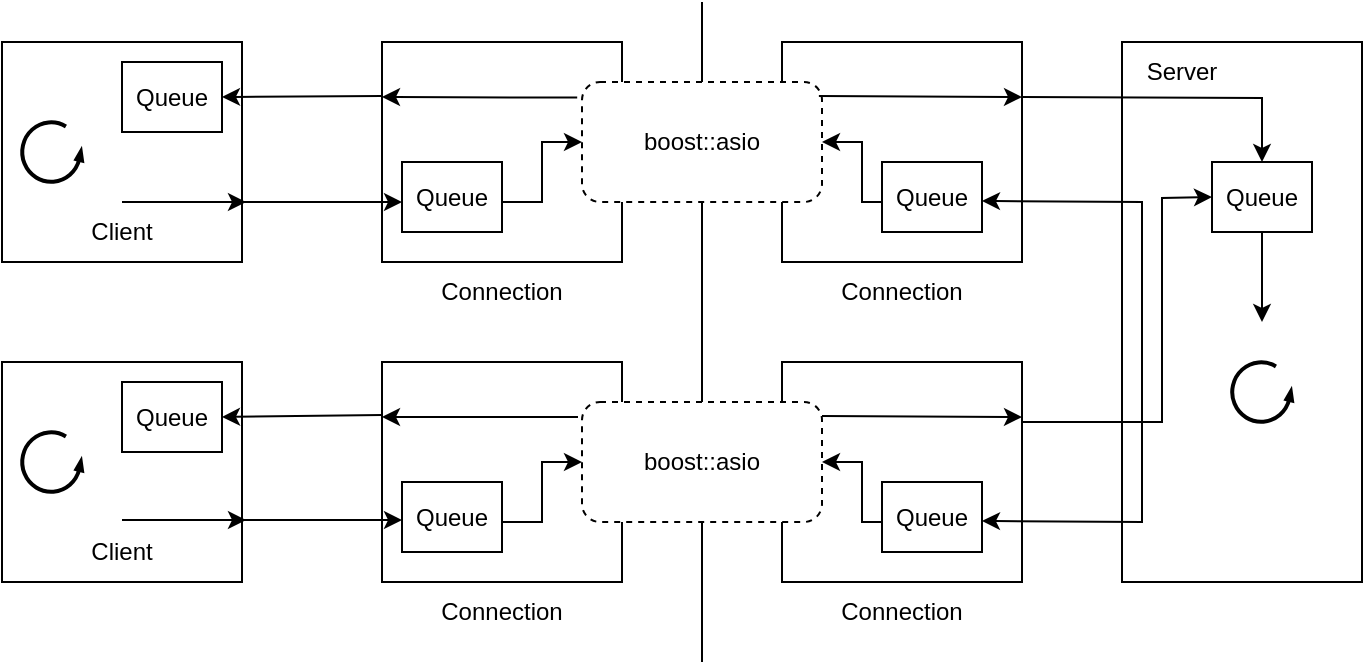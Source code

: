 <mxfile version="24.5.3" type="device">
  <diagram id="kgpKYQtTHZ0yAKxKKP6v" name="Page-1">
    <mxGraphModel dx="1272" dy="662" grid="1" gridSize="10" guides="1" tooltips="1" connect="1" arrows="1" fold="1" page="1" pageScale="1" pageWidth="850" pageHeight="1100" math="0" shadow="0">
      <root>
        <mxCell id="0" />
        <mxCell id="1" parent="0" />
        <mxCell id="JF5v78Pm8556mZWB4vfM-22" value="" style="rounded=0;whiteSpace=wrap;html=1;" vertex="1" parent="1">
          <mxGeometry x="690" y="160" width="120" height="270" as="geometry" />
        </mxCell>
        <mxCell id="JF5v78Pm8556mZWB4vfM-3" value="" style="rounded=0;whiteSpace=wrap;html=1;" vertex="1" parent="1">
          <mxGeometry x="130" y="160" width="120" height="110" as="geometry" />
        </mxCell>
        <mxCell id="JF5v78Pm8556mZWB4vfM-4" value="Queue" style="rounded=0;whiteSpace=wrap;html=1;" vertex="1" parent="1">
          <mxGeometry x="190" y="170" width="50" height="35" as="geometry" />
        </mxCell>
        <mxCell id="JF5v78Pm8556mZWB4vfM-5" value="" style="verticalLabelPosition=bottom;html=1;verticalAlign=top;strokeWidth=2;shape=mxgraph.lean_mapping.physical_pull;pointerEvents=1;" vertex="1" parent="1">
          <mxGeometry x="140" y="200" width="30" height="30" as="geometry" />
        </mxCell>
        <mxCell id="JF5v78Pm8556mZWB4vfM-6" value="" style="rounded=0;whiteSpace=wrap;html=1;" vertex="1" parent="1">
          <mxGeometry x="320" y="160" width="120" height="110" as="geometry" />
        </mxCell>
        <mxCell id="JF5v78Pm8556mZWB4vfM-7" value="Queue" style="rounded=0;whiteSpace=wrap;html=1;" vertex="1" parent="1">
          <mxGeometry x="330" y="220" width="50" height="35" as="geometry" />
        </mxCell>
        <mxCell id="JF5v78Pm8556mZWB4vfM-8" value="" style="endArrow=none;html=1;rounded=0;" edge="1" parent="1">
          <mxGeometry width="50" height="50" relative="1" as="geometry">
            <mxPoint x="480" y="470" as="sourcePoint" />
            <mxPoint x="480" y="140" as="targetPoint" />
          </mxGeometry>
        </mxCell>
        <mxCell id="JF5v78Pm8556mZWB4vfM-10" value="" style="rounded=0;whiteSpace=wrap;html=1;" vertex="1" parent="1">
          <mxGeometry x="320" y="320" width="120" height="110" as="geometry" />
        </mxCell>
        <mxCell id="JF5v78Pm8556mZWB4vfM-11" value="Queue" style="rounded=0;whiteSpace=wrap;html=1;" vertex="1" parent="1">
          <mxGeometry x="330" y="380" width="50" height="35" as="geometry" />
        </mxCell>
        <mxCell id="JF5v78Pm8556mZWB4vfM-12" value="" style="rounded=0;whiteSpace=wrap;html=1;" vertex="1" parent="1">
          <mxGeometry x="130" y="320" width="120" height="110" as="geometry" />
        </mxCell>
        <mxCell id="JF5v78Pm8556mZWB4vfM-13" value="Queue" style="rounded=0;whiteSpace=wrap;html=1;" vertex="1" parent="1">
          <mxGeometry x="190" y="330" width="50" height="35" as="geometry" />
        </mxCell>
        <mxCell id="JF5v78Pm8556mZWB4vfM-14" value="" style="verticalLabelPosition=bottom;html=1;verticalAlign=top;strokeWidth=2;shape=mxgraph.lean_mapping.physical_pull;pointerEvents=1;" vertex="1" parent="1">
          <mxGeometry x="140" y="355" width="30" height="30" as="geometry" />
        </mxCell>
        <mxCell id="JF5v78Pm8556mZWB4vfM-17" value="" style="rounded=0;whiteSpace=wrap;html=1;" vertex="1" parent="1">
          <mxGeometry x="520" y="160" width="120" height="110" as="geometry" />
        </mxCell>
        <mxCell id="JF5v78Pm8556mZWB4vfM-18" value="Queue" style="rounded=0;whiteSpace=wrap;html=1;" vertex="1" parent="1">
          <mxGeometry x="570" y="220" width="50" height="35" as="geometry" />
        </mxCell>
        <mxCell id="JF5v78Pm8556mZWB4vfM-19" value="" style="rounded=0;whiteSpace=wrap;html=1;" vertex="1" parent="1">
          <mxGeometry x="520" y="320" width="120" height="110" as="geometry" />
        </mxCell>
        <mxCell id="JF5v78Pm8556mZWB4vfM-20" value="Queue" style="rounded=0;whiteSpace=wrap;html=1;" vertex="1" parent="1">
          <mxGeometry x="570" y="380" width="50" height="35" as="geometry" />
        </mxCell>
        <mxCell id="JF5v78Pm8556mZWB4vfM-15" value="boost::asio" style="rounded=1;whiteSpace=wrap;html=1;glass=0;dashed=1;" vertex="1" parent="1">
          <mxGeometry x="420" y="180" width="120" height="60" as="geometry" />
        </mxCell>
        <mxCell id="JF5v78Pm8556mZWB4vfM-21" value="boost::asio" style="rounded=1;whiteSpace=wrap;html=1;glass=0;dashed=1;" vertex="1" parent="1">
          <mxGeometry x="420" y="340" width="120" height="60" as="geometry" />
        </mxCell>
        <mxCell id="JF5v78Pm8556mZWB4vfM-24" value="Client" style="text;html=1;align=center;verticalAlign=middle;whiteSpace=wrap;rounded=0;" vertex="1" parent="1">
          <mxGeometry x="160" y="400" width="60" height="30" as="geometry" />
        </mxCell>
        <mxCell id="JF5v78Pm8556mZWB4vfM-25" value="Client" style="text;html=1;align=center;verticalAlign=middle;whiteSpace=wrap;rounded=0;" vertex="1" parent="1">
          <mxGeometry x="160" y="240" width="60" height="30" as="geometry" />
        </mxCell>
        <mxCell id="JF5v78Pm8556mZWB4vfM-26" value="Server" style="text;html=1;align=center;verticalAlign=middle;whiteSpace=wrap;rounded=0;" vertex="1" parent="1">
          <mxGeometry x="690" y="160" width="60" height="30" as="geometry" />
        </mxCell>
        <mxCell id="JF5v78Pm8556mZWB4vfM-27" value="Queue" style="rounded=0;whiteSpace=wrap;html=1;" vertex="1" parent="1">
          <mxGeometry x="735" y="220" width="50" height="35" as="geometry" />
        </mxCell>
        <mxCell id="JF5v78Pm8556mZWB4vfM-28" value="" style="endArrow=classic;html=1;rounded=0;" edge="1" parent="1">
          <mxGeometry width="50" height="50" relative="1" as="geometry">
            <mxPoint x="190" y="240" as="sourcePoint" />
            <mxPoint x="252" y="240" as="targetPoint" />
          </mxGeometry>
        </mxCell>
        <mxCell id="JF5v78Pm8556mZWB4vfM-29" value="" style="endArrow=classic;html=1;rounded=0;" edge="1" parent="1">
          <mxGeometry width="50" height="50" relative="1" as="geometry">
            <mxPoint x="250" y="240" as="sourcePoint" />
            <mxPoint x="330" y="240" as="targetPoint" />
          </mxGeometry>
        </mxCell>
        <mxCell id="JF5v78Pm8556mZWB4vfM-31" value="" style="endArrow=classic;html=1;rounded=0;" edge="1" parent="1">
          <mxGeometry width="50" height="50" relative="1" as="geometry">
            <mxPoint x="190" y="399" as="sourcePoint" />
            <mxPoint x="252" y="399" as="targetPoint" />
          </mxGeometry>
        </mxCell>
        <mxCell id="JF5v78Pm8556mZWB4vfM-32" value="" style="endArrow=classic;html=1;rounded=0;" edge="1" parent="1">
          <mxGeometry width="50" height="50" relative="1" as="geometry">
            <mxPoint x="250" y="399" as="sourcePoint" />
            <mxPoint x="330" y="399" as="targetPoint" />
          </mxGeometry>
        </mxCell>
        <mxCell id="JF5v78Pm8556mZWB4vfM-33" value="Connection" style="text;html=1;align=center;verticalAlign=middle;whiteSpace=wrap;rounded=0;" vertex="1" parent="1">
          <mxGeometry x="350" y="270" width="60" height="30" as="geometry" />
        </mxCell>
        <mxCell id="JF5v78Pm8556mZWB4vfM-34" value="Connection" style="text;html=1;align=center;verticalAlign=middle;whiteSpace=wrap;rounded=0;" vertex="1" parent="1">
          <mxGeometry x="550" y="270" width="60" height="30" as="geometry" />
        </mxCell>
        <mxCell id="JF5v78Pm8556mZWB4vfM-35" value="Connection" style="text;html=1;align=center;verticalAlign=middle;whiteSpace=wrap;rounded=0;" vertex="1" parent="1">
          <mxGeometry x="350" y="430" width="60" height="30" as="geometry" />
        </mxCell>
        <mxCell id="JF5v78Pm8556mZWB4vfM-36" value="Connection" style="text;html=1;align=center;verticalAlign=middle;whiteSpace=wrap;rounded=0;" vertex="1" parent="1">
          <mxGeometry x="550" y="430" width="60" height="30" as="geometry" />
        </mxCell>
        <mxCell id="JF5v78Pm8556mZWB4vfM-38" value="" style="endArrow=classic;html=1;rounded=0;entryX=0;entryY=0.5;entryDx=0;entryDy=0;" edge="1" parent="1" target="JF5v78Pm8556mZWB4vfM-21">
          <mxGeometry width="50" height="50" relative="1" as="geometry">
            <mxPoint x="380" y="400" as="sourcePoint" />
            <mxPoint x="430" y="350" as="targetPoint" />
            <Array as="points">
              <mxPoint x="400" y="400" />
              <mxPoint x="400" y="370" />
            </Array>
          </mxGeometry>
        </mxCell>
        <mxCell id="JF5v78Pm8556mZWB4vfM-39" value="" style="endArrow=classic;html=1;rounded=0;entryX=0;entryY=0.5;entryDx=0;entryDy=0;" edge="1" parent="1">
          <mxGeometry width="50" height="50" relative="1" as="geometry">
            <mxPoint x="380" y="240" as="sourcePoint" />
            <mxPoint x="420" y="210" as="targetPoint" />
            <Array as="points">
              <mxPoint x="400" y="240" />
              <mxPoint x="400" y="210" />
            </Array>
          </mxGeometry>
        </mxCell>
        <mxCell id="JF5v78Pm8556mZWB4vfM-40" value="" style="endArrow=classic;html=1;rounded=0;exitX=-0.02;exitY=0.13;exitDx=0;exitDy=0;exitPerimeter=0;entryX=0;entryY=0.25;entryDx=0;entryDy=0;" edge="1" parent="1" source="JF5v78Pm8556mZWB4vfM-15" target="JF5v78Pm8556mZWB4vfM-6">
          <mxGeometry width="50" height="50" relative="1" as="geometry">
            <mxPoint x="420" y="195" as="sourcePoint" />
            <mxPoint x="320" y="190" as="targetPoint" />
          </mxGeometry>
        </mxCell>
        <mxCell id="JF5v78Pm8556mZWB4vfM-41" value="" style="endArrow=classic;html=1;rounded=0;exitX=-0.02;exitY=0.13;exitDx=0;exitDy=0;exitPerimeter=0;entryX=1;entryY=0.5;entryDx=0;entryDy=0;" edge="1" parent="1" target="JF5v78Pm8556mZWB4vfM-4">
          <mxGeometry width="50" height="50" relative="1" as="geometry">
            <mxPoint x="320" y="187" as="sourcePoint" />
            <mxPoint x="222" y="187" as="targetPoint" />
          </mxGeometry>
        </mxCell>
        <mxCell id="JF5v78Pm8556mZWB4vfM-42" value="" style="endArrow=classic;html=1;rounded=0;exitX=-0.02;exitY=0.13;exitDx=0;exitDy=0;exitPerimeter=0;entryX=0;entryY=0.25;entryDx=0;entryDy=0;" edge="1" parent="1">
          <mxGeometry width="50" height="50" relative="1" as="geometry">
            <mxPoint x="418" y="347.5" as="sourcePoint" />
            <mxPoint x="320" y="347.5" as="targetPoint" />
          </mxGeometry>
        </mxCell>
        <mxCell id="JF5v78Pm8556mZWB4vfM-43" value="" style="endArrow=classic;html=1;rounded=0;exitX=-0.02;exitY=0.13;exitDx=0;exitDy=0;exitPerimeter=0;entryX=1;entryY=0.5;entryDx=0;entryDy=0;" edge="1" parent="1">
          <mxGeometry width="50" height="50" relative="1" as="geometry">
            <mxPoint x="320" y="346.5" as="sourcePoint" />
            <mxPoint x="240" y="347.5" as="targetPoint" />
          </mxGeometry>
        </mxCell>
        <mxCell id="JF5v78Pm8556mZWB4vfM-44" value="" style="endArrow=classic;html=1;rounded=0;entryX=1;entryY=0.25;entryDx=0;entryDy=0;exitX=0.987;exitY=0.117;exitDx=0;exitDy=0;exitPerimeter=0;" edge="1" parent="1" source="JF5v78Pm8556mZWB4vfM-15" target="JF5v78Pm8556mZWB4vfM-17">
          <mxGeometry width="50" height="50" relative="1" as="geometry">
            <mxPoint x="540" y="190" as="sourcePoint" />
            <mxPoint x="590" y="140" as="targetPoint" />
          </mxGeometry>
        </mxCell>
        <mxCell id="JF5v78Pm8556mZWB4vfM-45" value="" style="endArrow=classic;html=1;rounded=0;entryX=1;entryY=0.25;entryDx=0;entryDy=0;exitX=0.987;exitY=0.117;exitDx=0;exitDy=0;exitPerimeter=0;" edge="1" parent="1" target="JF5v78Pm8556mZWB4vfM-19">
          <mxGeometry width="50" height="50" relative="1" as="geometry">
            <mxPoint x="540" y="347" as="sourcePoint" />
            <mxPoint x="642" y="348" as="targetPoint" />
          </mxGeometry>
        </mxCell>
        <mxCell id="JF5v78Pm8556mZWB4vfM-46" value="" style="endArrow=classic;html=1;rounded=0;entryX=0.5;entryY=0;entryDx=0;entryDy=0;exitX=1;exitY=0.25;exitDx=0;exitDy=0;" edge="1" parent="1" source="JF5v78Pm8556mZWB4vfM-17" target="JF5v78Pm8556mZWB4vfM-27">
          <mxGeometry width="50" height="50" relative="1" as="geometry">
            <mxPoint x="640" y="190" as="sourcePoint" />
            <mxPoint x="690" y="140" as="targetPoint" />
            <Array as="points">
              <mxPoint x="760" y="188" />
            </Array>
          </mxGeometry>
        </mxCell>
        <mxCell id="JF5v78Pm8556mZWB4vfM-47" value="" style="endArrow=classic;html=1;rounded=0;" edge="1" parent="1">
          <mxGeometry width="50" height="50" relative="1" as="geometry">
            <mxPoint x="760" y="255" as="sourcePoint" />
            <mxPoint x="760" y="300" as="targetPoint" />
          </mxGeometry>
        </mxCell>
        <mxCell id="JF5v78Pm8556mZWB4vfM-50" value="" style="verticalLabelPosition=bottom;html=1;verticalAlign=top;strokeWidth=2;shape=mxgraph.lean_mapping.physical_pull;pointerEvents=1;" vertex="1" parent="1">
          <mxGeometry x="745" y="320" width="30" height="30" as="geometry" />
        </mxCell>
        <mxCell id="JF5v78Pm8556mZWB4vfM-51" value="" style="endArrow=classic;startArrow=classic;html=1;rounded=0;entryX=1;entryY=0.5;entryDx=0;entryDy=0;exitX=1;exitY=0.5;exitDx=0;exitDy=0;" edge="1" parent="1">
          <mxGeometry width="50" height="50" relative="1" as="geometry">
            <mxPoint x="620" y="399.5" as="sourcePoint" />
            <mxPoint x="620" y="239.5" as="targetPoint" />
            <Array as="points">
              <mxPoint x="700" y="400" />
              <mxPoint x="700" y="240" />
            </Array>
          </mxGeometry>
        </mxCell>
        <mxCell id="JF5v78Pm8556mZWB4vfM-52" value="" style="endArrow=classic;html=1;rounded=0;entryX=0;entryY=0.5;entryDx=0;entryDy=0;" edge="1" parent="1" target="JF5v78Pm8556mZWB4vfM-27">
          <mxGeometry width="50" height="50" relative="1" as="geometry">
            <mxPoint x="640" y="350" as="sourcePoint" />
            <mxPoint x="690" y="300" as="targetPoint" />
            <Array as="points">
              <mxPoint x="710" y="350" />
              <mxPoint x="710" y="238" />
            </Array>
          </mxGeometry>
        </mxCell>
        <mxCell id="JF5v78Pm8556mZWB4vfM-57" value="" style="endArrow=classic;html=1;rounded=0;entryX=1;entryY=0.5;entryDx=0;entryDy=0;" edge="1" parent="1" target="JF5v78Pm8556mZWB4vfM-15">
          <mxGeometry width="50" height="50" relative="1" as="geometry">
            <mxPoint x="570" y="240" as="sourcePoint" />
            <mxPoint x="620" y="190" as="targetPoint" />
            <Array as="points">
              <mxPoint x="560" y="240" />
              <mxPoint x="560" y="210" />
            </Array>
          </mxGeometry>
        </mxCell>
        <mxCell id="JF5v78Pm8556mZWB4vfM-59" value="" style="endArrow=classic;html=1;rounded=0;entryX=1;entryY=0.5;entryDx=0;entryDy=0;" edge="1" parent="1">
          <mxGeometry width="50" height="50" relative="1" as="geometry">
            <mxPoint x="570" y="400" as="sourcePoint" />
            <mxPoint x="540" y="370" as="targetPoint" />
            <Array as="points">
              <mxPoint x="560" y="400" />
              <mxPoint x="560" y="370" />
            </Array>
          </mxGeometry>
        </mxCell>
      </root>
    </mxGraphModel>
  </diagram>
</mxfile>
